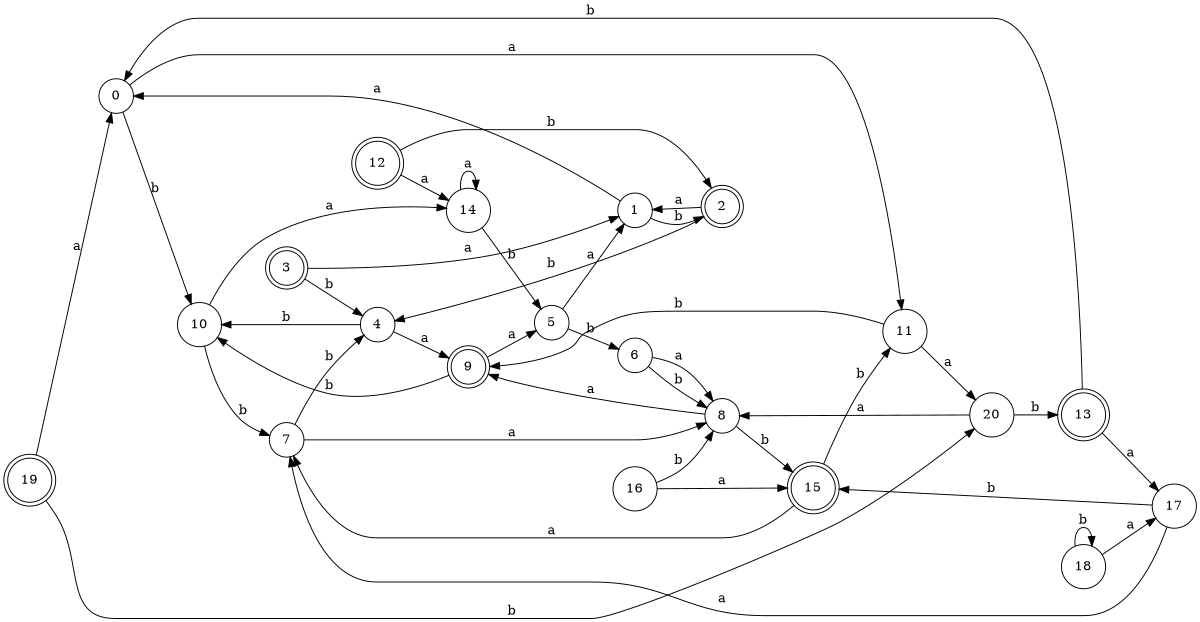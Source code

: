 digraph n17_7 {
__start0 [label="" shape="none"];

rankdir=LR;
size="8,5";

s0 [style="filled", color="black", fillcolor="white" shape="circle", label="0"];
s1 [style="filled", color="black", fillcolor="white" shape="circle", label="1"];
s2 [style="rounded,filled", color="black", fillcolor="white" shape="doublecircle", label="2"];
s3 [style="rounded,filled", color="black", fillcolor="white" shape="doublecircle", label="3"];
s4 [style="filled", color="black", fillcolor="white" shape="circle", label="4"];
s5 [style="filled", color="black", fillcolor="white" shape="circle", label="5"];
s6 [style="filled", color="black", fillcolor="white" shape="circle", label="6"];
s7 [style="filled", color="black", fillcolor="white" shape="circle", label="7"];
s8 [style="filled", color="black", fillcolor="white" shape="circle", label="8"];
s9 [style="rounded,filled", color="black", fillcolor="white" shape="doublecircle", label="9"];
s10 [style="filled", color="black", fillcolor="white" shape="circle", label="10"];
s11 [style="filled", color="black", fillcolor="white" shape="circle", label="11"];
s12 [style="rounded,filled", color="black", fillcolor="white" shape="doublecircle", label="12"];
s13 [style="rounded,filled", color="black", fillcolor="white" shape="doublecircle", label="13"];
s14 [style="filled", color="black", fillcolor="white" shape="circle", label="14"];
s15 [style="rounded,filled", color="black", fillcolor="white" shape="doublecircle", label="15"];
s16 [style="filled", color="black", fillcolor="white" shape="circle", label="16"];
s17 [style="filled", color="black", fillcolor="white" shape="circle", label="17"];
s18 [style="filled", color="black", fillcolor="white" shape="circle", label="18"];
s19 [style="rounded,filled", color="black", fillcolor="white" shape="doublecircle", label="19"];
s20 [style="filled", color="black", fillcolor="white" shape="circle", label="20"];
s0 -> s11 [label="a"];
s0 -> s10 [label="b"];
s1 -> s0 [label="a"];
s1 -> s2 [label="b"];
s2 -> s1 [label="a"];
s2 -> s4 [label="b"];
s3 -> s1 [label="a"];
s3 -> s4 [label="b"];
s4 -> s9 [label="a"];
s4 -> s10 [label="b"];
s5 -> s1 [label="a"];
s5 -> s6 [label="b"];
s6 -> s8 [label="a"];
s6 -> s8 [label="b"];
s7 -> s8 [label="a"];
s7 -> s4 [label="b"];
s8 -> s9 [label="a"];
s8 -> s15 [label="b"];
s9 -> s5 [label="a"];
s9 -> s10 [label="b"];
s10 -> s14 [label="a"];
s10 -> s7 [label="b"];
s11 -> s20 [label="a"];
s11 -> s9 [label="b"];
s12 -> s14 [label="a"];
s12 -> s2 [label="b"];
s13 -> s17 [label="a"];
s13 -> s0 [label="b"];
s14 -> s14 [label="a"];
s14 -> s5 [label="b"];
s15 -> s7 [label="a"];
s15 -> s11 [label="b"];
s16 -> s15 [label="a"];
s16 -> s8 [label="b"];
s17 -> s7 [label="a"];
s17 -> s15 [label="b"];
s18 -> s17 [label="a"];
s18 -> s18 [label="b"];
s19 -> s0 [label="a"];
s19 -> s20 [label="b"];
s20 -> s8 [label="a"];
s20 -> s13 [label="b"];

}
